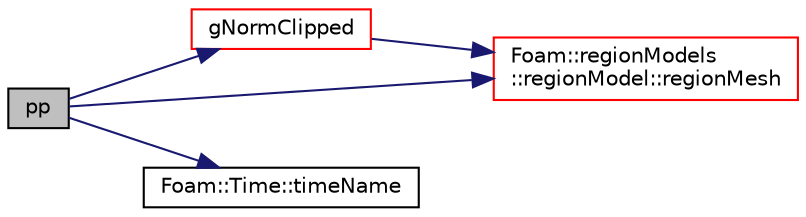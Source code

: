 digraph "pp"
{
  bgcolor="transparent";
  edge [fontname="Helvetica",fontsize="10",labelfontname="Helvetica",labelfontsize="10"];
  node [fontname="Helvetica",fontsize="10",shape=record];
  rankdir="LR";
  Node551 [label="pp",height=0.2,width=0.4,color="black", fillcolor="grey75", style="filled", fontcolor="black"];
  Node551 -> Node552 [color="midnightblue",fontsize="10",style="solid",fontname="Helvetica"];
  Node552 [label="gNormClipped",height=0.2,width=0.4,color="red",URL="$a30117.html#a02d206df7ce7e235814b5f0bd2f8668d",tooltip="Return the gravity normal-to-patch component contribution. "];
  Node552 -> Node554 [color="midnightblue",fontsize="10",style="solid",fontname="Helvetica"];
  Node554 [label="Foam::regionModels\l::regionModel::regionMesh",height=0.2,width=0.4,color="red",URL="$a30073.html#a89a37969c20983ee143c612486ce5313",tooltip="Return the region mesh database. "];
  Node551 -> Node554 [color="midnightblue",fontsize="10",style="solid",fontname="Helvetica"];
  Node551 -> Node610 [color="midnightblue",fontsize="10",style="solid",fontname="Helvetica"];
  Node610 [label="Foam::Time::timeName",height=0.2,width=0.4,color="black",URL="$a27457.html#a5ae6a110de1b22323e19a46943c7f0c1",tooltip="Return time name of given scalar time. "];
}
